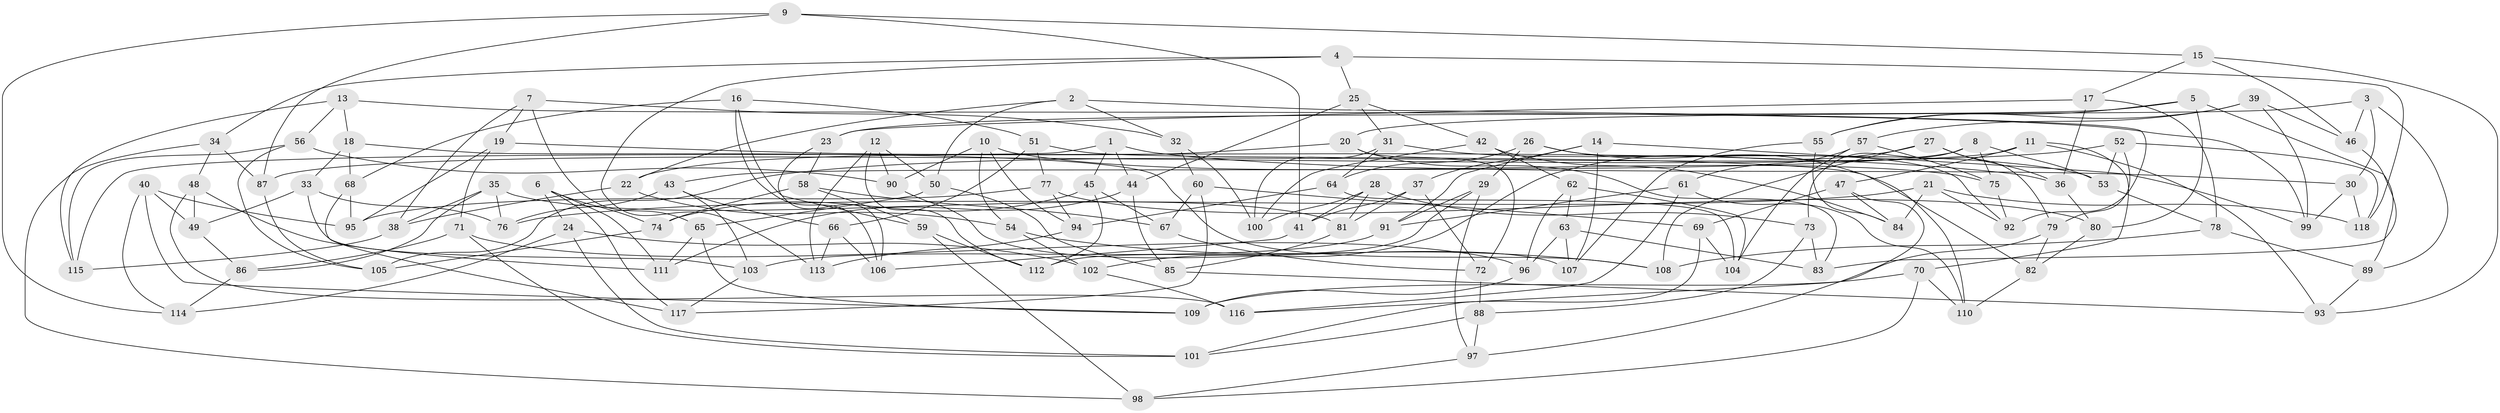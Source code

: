 // coarse degree distribution, {9: 0.014285714285714285, 4: 0.5142857142857142, 6: 0.3, 8: 0.07142857142857142, 10: 0.02857142857142857, 5: 0.014285714285714285, 7: 0.04285714285714286, 3: 0.014285714285714285}
// Generated by graph-tools (version 1.1) at 2025/20/03/04/25 18:20:56]
// undirected, 118 vertices, 236 edges
graph export_dot {
graph [start="1"]
  node [color=gray90,style=filled];
  1;
  2;
  3;
  4;
  5;
  6;
  7;
  8;
  9;
  10;
  11;
  12;
  13;
  14;
  15;
  16;
  17;
  18;
  19;
  20;
  21;
  22;
  23;
  24;
  25;
  26;
  27;
  28;
  29;
  30;
  31;
  32;
  33;
  34;
  35;
  36;
  37;
  38;
  39;
  40;
  41;
  42;
  43;
  44;
  45;
  46;
  47;
  48;
  49;
  50;
  51;
  52;
  53;
  54;
  55;
  56;
  57;
  58;
  59;
  60;
  61;
  62;
  63;
  64;
  65;
  66;
  67;
  68;
  69;
  70;
  71;
  72;
  73;
  74;
  75;
  76;
  77;
  78;
  79;
  80;
  81;
  82;
  83;
  84;
  85;
  86;
  87;
  88;
  89;
  90;
  91;
  92;
  93;
  94;
  95;
  96;
  97;
  98;
  99;
  100;
  101;
  102;
  103;
  104;
  105;
  106;
  107;
  108;
  109;
  110;
  111;
  112;
  113;
  114;
  115;
  116;
  117;
  118;
  1 -- 115;
  1 -- 44;
  1 -- 45;
  1 -- 30;
  2 -- 92;
  2 -- 32;
  2 -- 22;
  2 -- 50;
  3 -- 20;
  3 -- 30;
  3 -- 89;
  3 -- 46;
  4 -- 25;
  4 -- 118;
  4 -- 113;
  4 -- 34;
  5 -- 55;
  5 -- 23;
  5 -- 80;
  5 -- 89;
  6 -- 117;
  6 -- 111;
  6 -- 24;
  6 -- 74;
  7 -- 65;
  7 -- 32;
  7 -- 38;
  7 -- 19;
  8 -- 53;
  8 -- 43;
  8 -- 73;
  8 -- 75;
  9 -- 87;
  9 -- 41;
  9 -- 15;
  9 -- 114;
  10 -- 75;
  10 -- 90;
  10 -- 94;
  10 -- 54;
  11 -- 93;
  11 -- 70;
  11 -- 87;
  11 -- 47;
  12 -- 90;
  12 -- 50;
  12 -- 112;
  12 -- 113;
  13 -- 115;
  13 -- 18;
  13 -- 99;
  13 -- 56;
  14 -- 99;
  14 -- 107;
  14 -- 91;
  14 -- 37;
  15 -- 17;
  15 -- 93;
  15 -- 46;
  16 -- 59;
  16 -- 68;
  16 -- 106;
  16 -- 51;
  17 -- 78;
  17 -- 23;
  17 -- 36;
  18 -- 108;
  18 -- 68;
  18 -- 33;
  19 -- 95;
  19 -- 71;
  19 -- 36;
  20 -- 83;
  20 -- 22;
  20 -- 72;
  21 -- 84;
  21 -- 118;
  21 -- 76;
  21 -- 92;
  22 -- 38;
  22 -- 54;
  23 -- 58;
  23 -- 106;
  24 -- 101;
  24 -- 114;
  24 -- 102;
  25 -- 44;
  25 -- 31;
  25 -- 42;
  26 -- 29;
  26 -- 64;
  26 -- 110;
  26 -- 92;
  27 -- 102;
  27 -- 36;
  27 -- 79;
  27 -- 108;
  28 -- 41;
  28 -- 73;
  28 -- 81;
  28 -- 100;
  29 -- 112;
  29 -- 97;
  29 -- 91;
  30 -- 118;
  30 -- 99;
  31 -- 100;
  31 -- 64;
  31 -- 53;
  32 -- 60;
  32 -- 100;
  33 -- 49;
  33 -- 103;
  33 -- 76;
  34 -- 48;
  34 -- 98;
  34 -- 87;
  35 -- 38;
  35 -- 86;
  35 -- 81;
  35 -- 76;
  36 -- 80;
  37 -- 81;
  37 -- 41;
  37 -- 72;
  38 -- 115;
  39 -- 55;
  39 -- 57;
  39 -- 46;
  39 -- 99;
  40 -- 49;
  40 -- 95;
  40 -- 114;
  40 -- 109;
  41 -- 106;
  42 -- 62;
  42 -- 84;
  42 -- 100;
  43 -- 103;
  43 -- 66;
  43 -- 76;
  44 -- 111;
  44 -- 85;
  45 -- 67;
  45 -- 112;
  45 -- 74;
  46 -- 83;
  47 -- 97;
  47 -- 69;
  47 -- 84;
  48 -- 116;
  48 -- 111;
  48 -- 49;
  49 -- 86;
  50 -- 85;
  50 -- 65;
  51 -- 66;
  51 -- 77;
  51 -- 82;
  52 -- 105;
  52 -- 118;
  52 -- 53;
  52 -- 79;
  53 -- 78;
  54 -- 102;
  54 -- 108;
  55 -- 84;
  55 -- 107;
  56 -- 90;
  56 -- 115;
  56 -- 105;
  57 -- 104;
  57 -- 61;
  57 -- 75;
  58 -- 67;
  58 -- 74;
  58 -- 59;
  59 -- 98;
  59 -- 112;
  60 -- 117;
  60 -- 67;
  60 -- 69;
  61 -- 91;
  61 -- 116;
  61 -- 110;
  62 -- 104;
  62 -- 96;
  62 -- 63;
  63 -- 107;
  63 -- 83;
  63 -- 96;
  64 -- 104;
  64 -- 94;
  65 -- 111;
  65 -- 109;
  66 -- 113;
  66 -- 106;
  67 -- 72;
  68 -- 117;
  68 -- 95;
  69 -- 101;
  69 -- 104;
  70 -- 109;
  70 -- 110;
  70 -- 98;
  71 -- 86;
  71 -- 96;
  71 -- 101;
  72 -- 88;
  73 -- 88;
  73 -- 83;
  74 -- 105;
  75 -- 92;
  77 -- 80;
  77 -- 94;
  77 -- 95;
  78 -- 108;
  78 -- 89;
  79 -- 116;
  79 -- 82;
  80 -- 82;
  81 -- 85;
  82 -- 110;
  85 -- 93;
  86 -- 114;
  87 -- 105;
  88 -- 101;
  88 -- 97;
  89 -- 93;
  90 -- 107;
  91 -- 103;
  94 -- 113;
  96 -- 109;
  97 -- 98;
  102 -- 116;
  103 -- 117;
}
